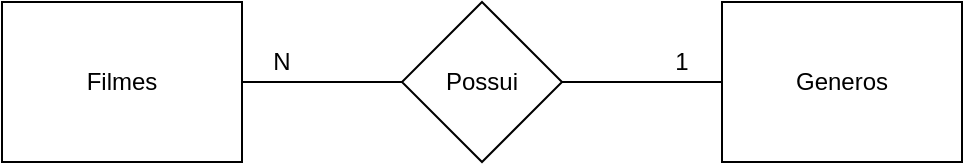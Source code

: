 <mxfile version="14.4.6" type="device" pages="2"><diagram id="9j7oDknAPUjjw_ALcIHq" name="Conceitual"><mxGraphModel dx="1422" dy="762" grid="1" gridSize="10" guides="1" tooltips="1" connect="1" arrows="1" fold="1" page="1" pageScale="1" pageWidth="827" pageHeight="1169" math="0" shadow="0"><root><mxCell id="0"/><mxCell id="1" parent="0"/><mxCell id="VhX89kp8omDeGbtLv8eB-4" style="edgeStyle=orthogonalEdgeStyle;rounded=0;orthogonalLoop=1;jettySize=auto;html=1;entryX=0;entryY=0.5;entryDx=0;entryDy=0;endArrow=none;endFill=0;" edge="1" parent="1" source="VhX89kp8omDeGbtLv8eB-1" target="VhX89kp8omDeGbtLv8eB-3"><mxGeometry relative="1" as="geometry"/></mxCell><mxCell id="VhX89kp8omDeGbtLv8eB-1" value="Filmes" style="rounded=0;whiteSpace=wrap;html=1;" vertex="1" parent="1"><mxGeometry x="160" y="160" width="120" height="80" as="geometry"/></mxCell><mxCell id="VhX89kp8omDeGbtLv8eB-2" value="Generos" style="rounded=0;whiteSpace=wrap;html=1;" vertex="1" parent="1"><mxGeometry x="520" y="160" width="120" height="80" as="geometry"/></mxCell><mxCell id="VhX89kp8omDeGbtLv8eB-5" style="edgeStyle=orthogonalEdgeStyle;rounded=0;orthogonalLoop=1;jettySize=auto;html=1;endArrow=none;endFill=0;" edge="1" parent="1" source="VhX89kp8omDeGbtLv8eB-3" target="VhX89kp8omDeGbtLv8eB-2"><mxGeometry relative="1" as="geometry"/></mxCell><mxCell id="VhX89kp8omDeGbtLv8eB-3" value="Possui" style="rhombus;whiteSpace=wrap;html=1;" vertex="1" parent="1"><mxGeometry x="360" y="160" width="80" height="80" as="geometry"/></mxCell><mxCell id="VhX89kp8omDeGbtLv8eB-6" value="N" style="text;html=1;strokeColor=none;fillColor=none;align=center;verticalAlign=middle;whiteSpace=wrap;rounded=0;" vertex="1" parent="1"><mxGeometry x="280" y="180" width="40" height="20" as="geometry"/></mxCell><mxCell id="VhX89kp8omDeGbtLv8eB-7" value="1" style="text;html=1;strokeColor=none;fillColor=none;align=center;verticalAlign=middle;whiteSpace=wrap;rounded=0;" vertex="1" parent="1"><mxGeometry x="480" y="180" width="40" height="20" as="geometry"/></mxCell></root></mxGraphModel></diagram><diagram id="EYfmSrtolu7nMNVY4Paj" name="Lógico"><mxGraphModel dx="1422" dy="762" grid="1" gridSize="10" guides="1" tooltips="1" connect="1" arrows="1" fold="1" page="1" pageScale="1" pageWidth="827" pageHeight="1169" math="0" shadow="0"><root><mxCell id="gLRxkG9DXOX_uCToeVOa-0"/><mxCell id="gLRxkG9DXOX_uCToeVOa-1" parent="gLRxkG9DXOX_uCToeVOa-0"/><mxCell id="gLRxkG9DXOX_uCToeVOa-28" value="Filmes" style="shape=table;startSize=30;container=1;collapsible=1;childLayout=tableLayout;fixedRows=1;rowLines=0;fontStyle=1;align=center;resizeLast=1;" vertex="1" parent="gLRxkG9DXOX_uCToeVOa-1"><mxGeometry x="120" y="160" width="180" height="130" as="geometry"/></mxCell><mxCell id="gLRxkG9DXOX_uCToeVOa-29" value="" style="shape=partialRectangle;collapsible=0;dropTarget=0;pointerEvents=0;fillColor=none;top=0;left=0;bottom=0;right=0;points=[[0,0.5],[1,0.5]];portConstraint=eastwest;" vertex="1" parent="gLRxkG9DXOX_uCToeVOa-28"><mxGeometry y="30" width="180" height="30" as="geometry"/></mxCell><mxCell id="gLRxkG9DXOX_uCToeVOa-30" value="PK" style="shape=partialRectangle;connectable=0;fillColor=none;top=0;left=0;bottom=0;right=0;fontStyle=1;overflow=hidden;" vertex="1" parent="gLRxkG9DXOX_uCToeVOa-29"><mxGeometry width="60" height="30" as="geometry"/></mxCell><mxCell id="gLRxkG9DXOX_uCToeVOa-31" value="idFilmes" style="shape=partialRectangle;connectable=0;fillColor=none;top=0;left=0;bottom=0;right=0;align=left;spacingLeft=6;fontStyle=5;overflow=hidden;" vertex="1" parent="gLRxkG9DXOX_uCToeVOa-29"><mxGeometry x="60" width="120" height="30" as="geometry"/></mxCell><mxCell id="gLRxkG9DXOX_uCToeVOa-32" value="" style="shape=partialRectangle;collapsible=0;dropTarget=0;pointerEvents=0;fillColor=none;top=0;left=0;bottom=1;right=0;points=[[0,0.5],[1,0.5]];portConstraint=eastwest;" vertex="1" parent="gLRxkG9DXOX_uCToeVOa-28"><mxGeometry y="60" width="180" height="30" as="geometry"/></mxCell><mxCell id="gLRxkG9DXOX_uCToeVOa-33" value="FK" style="shape=partialRectangle;connectable=0;fillColor=none;top=0;left=0;bottom=0;right=0;fontStyle=1;overflow=hidden;" vertex="1" parent="gLRxkG9DXOX_uCToeVOa-32"><mxGeometry width="60" height="30" as="geometry"/></mxCell><mxCell id="gLRxkG9DXOX_uCToeVOa-34" value="idGeneros" style="shape=partialRectangle;connectable=0;fillColor=none;top=0;left=0;bottom=0;right=0;align=left;spacingLeft=6;fontStyle=5;overflow=hidden;" vertex="1" parent="gLRxkG9DXOX_uCToeVOa-32"><mxGeometry x="60" width="120" height="30" as="geometry"/></mxCell><mxCell id="gLRxkG9DXOX_uCToeVOa-35" value="" style="shape=partialRectangle;collapsible=0;dropTarget=0;pointerEvents=0;fillColor=none;top=0;left=0;bottom=0;right=0;points=[[0,0.5],[1,0.5]];portConstraint=eastwest;" vertex="1" parent="gLRxkG9DXOX_uCToeVOa-28"><mxGeometry y="90" width="180" height="30" as="geometry"/></mxCell><mxCell id="gLRxkG9DXOX_uCToeVOa-36" value="" style="shape=partialRectangle;connectable=0;fillColor=none;top=0;left=0;bottom=0;right=0;editable=1;overflow=hidden;" vertex="1" parent="gLRxkG9DXOX_uCToeVOa-35"><mxGeometry width="60" height="30" as="geometry"/></mxCell><mxCell id="gLRxkG9DXOX_uCToeVOa-37" value="Titulo" style="shape=partialRectangle;connectable=0;fillColor=none;top=0;left=0;bottom=0;right=0;align=left;spacingLeft=6;overflow=hidden;" vertex="1" parent="gLRxkG9DXOX_uCToeVOa-35"><mxGeometry x="60" width="120" height="30" as="geometry"/></mxCell><mxCell id="gLRxkG9DXOX_uCToeVOa-41" value="Generos" style="shape=table;startSize=30;container=1;collapsible=1;childLayout=tableLayout;fixedRows=1;rowLines=0;fontStyle=1;align=center;resizeLast=1;" vertex="1" parent="gLRxkG9DXOX_uCToeVOa-1"><mxGeometry x="480" y="160" width="180" height="100" as="geometry"/></mxCell><mxCell id="gLRxkG9DXOX_uCToeVOa-42" value="" style="shape=partialRectangle;collapsible=0;dropTarget=0;pointerEvents=0;fillColor=none;top=0;left=0;bottom=1;right=0;points=[[0,0.5],[1,0.5]];portConstraint=eastwest;" vertex="1" parent="gLRxkG9DXOX_uCToeVOa-41"><mxGeometry y="30" width="180" height="30" as="geometry"/></mxCell><mxCell id="gLRxkG9DXOX_uCToeVOa-43" value="PK" style="shape=partialRectangle;connectable=0;fillColor=none;top=0;left=0;bottom=0;right=0;fontStyle=1;overflow=hidden;" vertex="1" parent="gLRxkG9DXOX_uCToeVOa-42"><mxGeometry width="30" height="30" as="geometry"/></mxCell><mxCell id="gLRxkG9DXOX_uCToeVOa-44" value="idGeneros" style="shape=partialRectangle;connectable=0;fillColor=none;top=0;left=0;bottom=0;right=0;align=left;spacingLeft=6;fontStyle=5;overflow=hidden;" vertex="1" parent="gLRxkG9DXOX_uCToeVOa-42"><mxGeometry x="30" width="150" height="30" as="geometry"/></mxCell><mxCell id="gLRxkG9DXOX_uCToeVOa-45" value="" style="shape=partialRectangle;collapsible=0;dropTarget=0;pointerEvents=0;fillColor=none;top=0;left=0;bottom=0;right=0;points=[[0,0.5],[1,0.5]];portConstraint=eastwest;" vertex="1" parent="gLRxkG9DXOX_uCToeVOa-41"><mxGeometry y="60" width="180" height="30" as="geometry"/></mxCell><mxCell id="gLRxkG9DXOX_uCToeVOa-46" value="" style="shape=partialRectangle;connectable=0;fillColor=none;top=0;left=0;bottom=0;right=0;editable=1;overflow=hidden;" vertex="1" parent="gLRxkG9DXOX_uCToeVOa-45"><mxGeometry width="30" height="30" as="geometry"/></mxCell><mxCell id="gLRxkG9DXOX_uCToeVOa-47" value="Generos" style="shape=partialRectangle;connectable=0;fillColor=none;top=0;left=0;bottom=0;right=0;align=left;spacingLeft=6;overflow=hidden;" vertex="1" parent="gLRxkG9DXOX_uCToeVOa-45"><mxGeometry x="30" width="150" height="30" as="geometry"/></mxCell><mxCell id="gLRxkG9DXOX_uCToeVOa-54" value="" style="edgeStyle=entityRelationEdgeStyle;fontSize=12;html=1;endArrow=ERoneToMany;entryX=1;entryY=0.5;entryDx=0;entryDy=0;exitX=0;exitY=0.5;exitDx=0;exitDy=0;" edge="1" parent="gLRxkG9DXOX_uCToeVOa-1" source="gLRxkG9DXOX_uCToeVOa-42" target="gLRxkG9DXOX_uCToeVOa-32"><mxGeometry width="100" height="100" relative="1" as="geometry"><mxPoint x="360" y="380" as="sourcePoint"/><mxPoint x="460" y="280" as="targetPoint"/></mxGeometry></mxCell></root></mxGraphModel></diagram></mxfile>